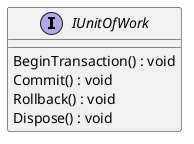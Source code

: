 @startuml
interface IUnitOfWork {
    BeginTransaction() : void
    Commit() : void
    Rollback() : void
    Dispose() : void
}
@enduml
